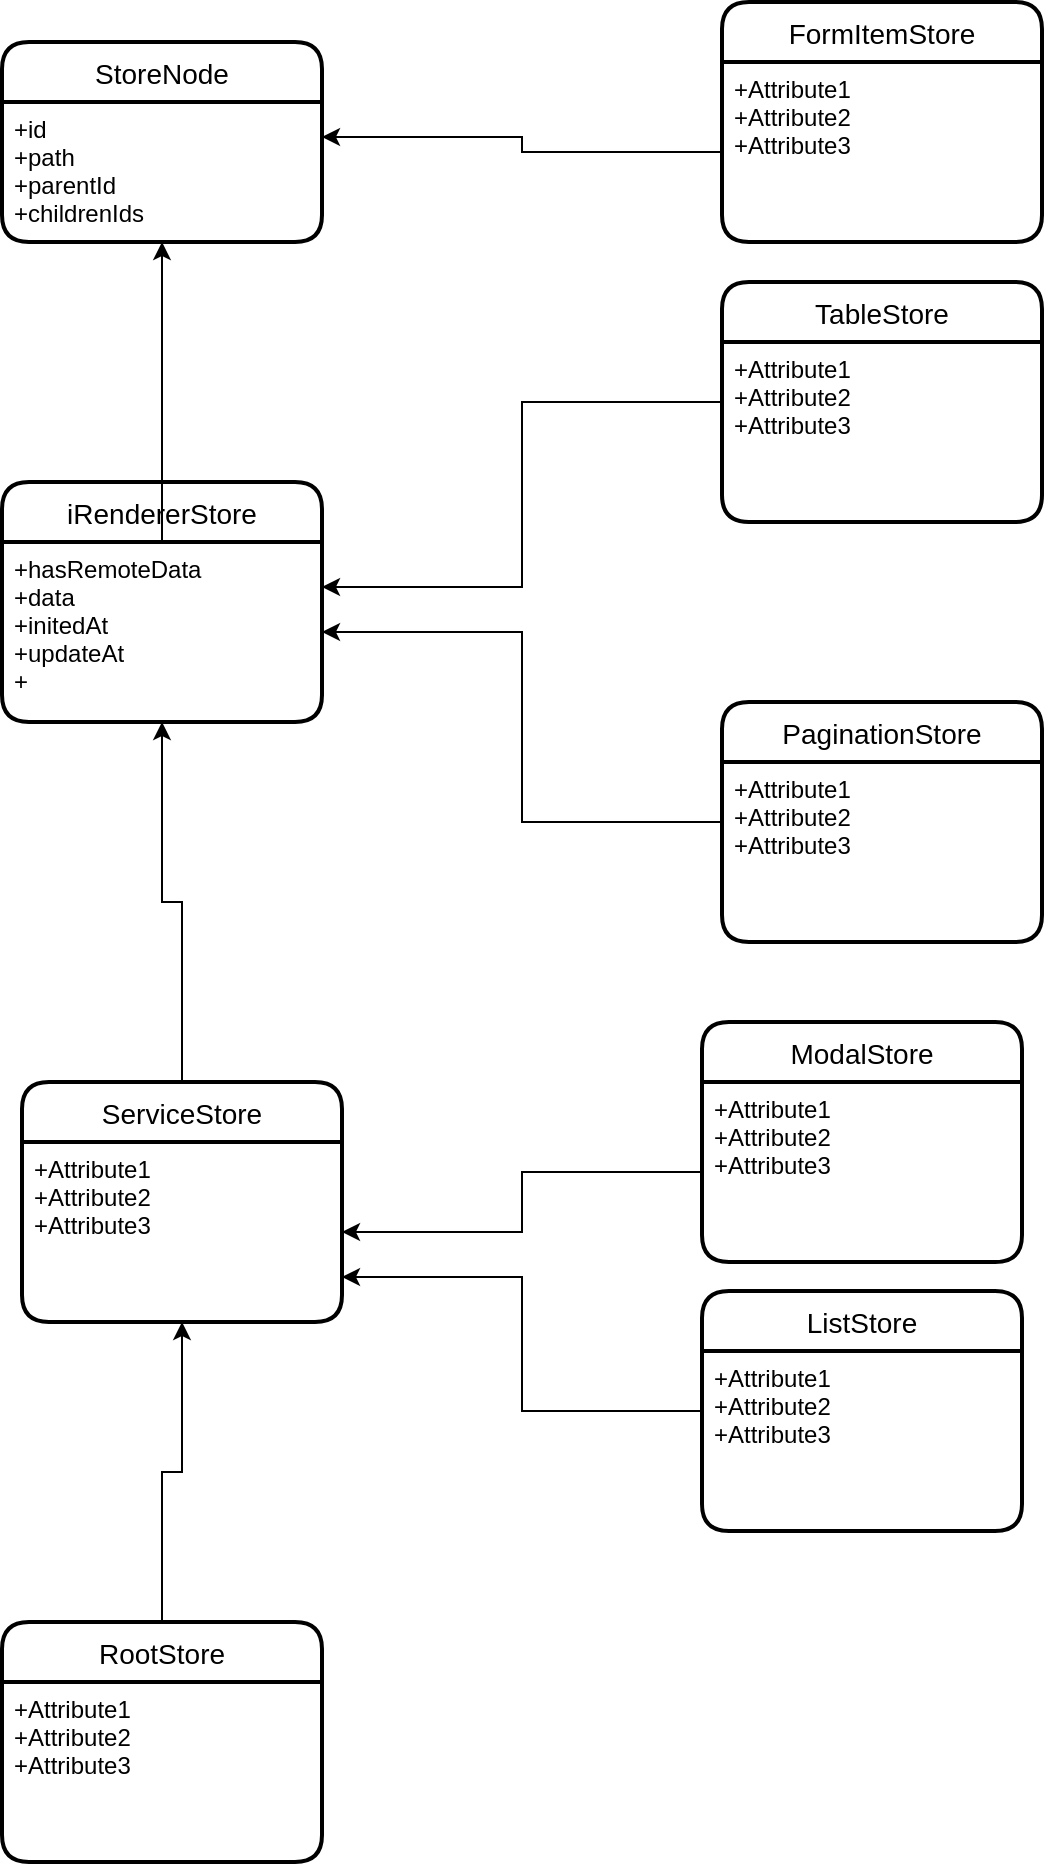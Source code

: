 <mxfile version="14.8.2" type="github">
  <diagram id="obgGVPXsm22ozdmGhFrW" name="Page-1">
    <mxGraphModel dx="1422" dy="1963" grid="1" gridSize="10" guides="1" tooltips="1" connect="1" arrows="1" fold="1" page="1" pageScale="1" pageWidth="827" pageHeight="1169" math="0" shadow="0">
      <root>
        <mxCell id="0" />
        <mxCell id="1" parent="0" />
        <mxCell id="2ziKievKxFcIbridoAFm-7" value="StoreNode" style="swimlane;childLayout=stackLayout;horizontal=1;startSize=30;horizontalStack=0;rounded=1;fontSize=14;fontStyle=0;strokeWidth=2;resizeParent=0;resizeLast=1;shadow=0;dashed=0;align=center;" vertex="1" parent="1">
          <mxGeometry x="100" y="-100" width="160" height="100" as="geometry" />
        </mxCell>
        <mxCell id="2ziKievKxFcIbridoAFm-8" value="+id&#xa;+path&#xa;+parentId&#xa;+childrenIds" style="align=left;strokeColor=none;fillColor=none;spacingLeft=4;fontSize=12;verticalAlign=top;resizable=0;rotatable=0;part=1;" vertex="1" parent="2ziKievKxFcIbridoAFm-7">
          <mxGeometry y="30" width="160" height="70" as="geometry" />
        </mxCell>
        <mxCell id="2ziKievKxFcIbridoAFm-9" value="iRendererStore" style="swimlane;childLayout=stackLayout;horizontal=1;startSize=30;horizontalStack=0;rounded=1;fontSize=14;fontStyle=0;strokeWidth=2;resizeParent=0;resizeLast=1;shadow=0;dashed=0;align=center;" vertex="1" parent="1">
          <mxGeometry x="100" y="120" width="160" height="120" as="geometry" />
        </mxCell>
        <mxCell id="2ziKievKxFcIbridoAFm-10" value="+hasRemoteData&#xa;+data&#xa;+initedAt&#xa;+updateAt&#xa;+" style="align=left;strokeColor=none;fillColor=none;spacingLeft=4;fontSize=12;verticalAlign=top;resizable=0;rotatable=0;part=1;" vertex="1" parent="2ziKievKxFcIbridoAFm-9">
          <mxGeometry y="30" width="160" height="90" as="geometry" />
        </mxCell>
        <mxCell id="2ziKievKxFcIbridoAFm-11" value="" style="edgeStyle=orthogonalEdgeStyle;rounded=0;orthogonalLoop=1;jettySize=auto;html=1;" edge="1" parent="1" source="2ziKievKxFcIbridoAFm-10" target="2ziKievKxFcIbridoAFm-8">
          <mxGeometry relative="1" as="geometry" />
        </mxCell>
        <mxCell id="2ziKievKxFcIbridoAFm-14" style="edgeStyle=orthogonalEdgeStyle;rounded=0;orthogonalLoop=1;jettySize=auto;html=1;entryX=0.5;entryY=1;entryDx=0;entryDy=0;" edge="1" parent="1" source="2ziKievKxFcIbridoAFm-12" target="2ziKievKxFcIbridoAFm-10">
          <mxGeometry relative="1" as="geometry" />
        </mxCell>
        <mxCell id="2ziKievKxFcIbridoAFm-12" value="ServiceStore" style="swimlane;childLayout=stackLayout;horizontal=1;startSize=30;horizontalStack=0;rounded=1;fontSize=14;fontStyle=0;strokeWidth=2;resizeParent=0;resizeLast=1;shadow=0;dashed=0;align=center;" vertex="1" parent="1">
          <mxGeometry x="110" y="420" width="160" height="120" as="geometry" />
        </mxCell>
        <mxCell id="2ziKievKxFcIbridoAFm-13" value="+Attribute1&#xa;+Attribute2&#xa;+Attribute3" style="align=left;strokeColor=none;fillColor=none;spacingLeft=4;fontSize=12;verticalAlign=top;resizable=0;rotatable=0;part=1;" vertex="1" parent="2ziKievKxFcIbridoAFm-12">
          <mxGeometry y="30" width="160" height="90" as="geometry" />
        </mxCell>
        <mxCell id="2ziKievKxFcIbridoAFm-17" style="edgeStyle=orthogonalEdgeStyle;rounded=0;orthogonalLoop=1;jettySize=auto;html=1;exitX=0.5;exitY=0;exitDx=0;exitDy=0;entryX=0.5;entryY=1;entryDx=0;entryDy=0;" edge="1" parent="1" source="2ziKievKxFcIbridoAFm-15" target="2ziKievKxFcIbridoAFm-13">
          <mxGeometry relative="1" as="geometry" />
        </mxCell>
        <mxCell id="2ziKievKxFcIbridoAFm-15" value="RootStore" style="swimlane;childLayout=stackLayout;horizontal=1;startSize=30;horizontalStack=0;rounded=1;fontSize=14;fontStyle=0;strokeWidth=2;resizeParent=0;resizeLast=1;shadow=0;dashed=0;align=center;" vertex="1" parent="1">
          <mxGeometry x="100" y="690" width="160" height="120" as="geometry" />
        </mxCell>
        <mxCell id="2ziKievKxFcIbridoAFm-16" value="+Attribute1&#xa;+Attribute2&#xa;+Attribute3" style="align=left;strokeColor=none;fillColor=none;spacingLeft=4;fontSize=12;verticalAlign=top;resizable=0;rotatable=0;part=1;" vertex="1" parent="2ziKievKxFcIbridoAFm-15">
          <mxGeometry y="30" width="160" height="90" as="geometry" />
        </mxCell>
        <mxCell id="2ziKievKxFcIbridoAFm-20" style="edgeStyle=orthogonalEdgeStyle;rounded=0;orthogonalLoop=1;jettySize=auto;html=1;entryX=1;entryY=0.5;entryDx=0;entryDy=0;" edge="1" parent="1" source="2ziKievKxFcIbridoAFm-18" target="2ziKievKxFcIbridoAFm-10">
          <mxGeometry relative="1" as="geometry" />
        </mxCell>
        <mxCell id="2ziKievKxFcIbridoAFm-18" value="PaginationStore" style="swimlane;childLayout=stackLayout;horizontal=1;startSize=30;horizontalStack=0;rounded=1;fontSize=14;fontStyle=0;strokeWidth=2;resizeParent=0;resizeLast=1;shadow=0;dashed=0;align=center;" vertex="1" parent="1">
          <mxGeometry x="460" y="230" width="160" height="120" as="geometry" />
        </mxCell>
        <mxCell id="2ziKievKxFcIbridoAFm-19" value="+Attribute1&#xa;+Attribute2&#xa;+Attribute3" style="align=left;strokeColor=none;fillColor=none;spacingLeft=4;fontSize=12;verticalAlign=top;resizable=0;rotatable=0;part=1;" vertex="1" parent="2ziKievKxFcIbridoAFm-18">
          <mxGeometry y="30" width="160" height="90" as="geometry" />
        </mxCell>
        <mxCell id="2ziKievKxFcIbridoAFm-23" style="edgeStyle=orthogonalEdgeStyle;rounded=0;orthogonalLoop=1;jettySize=auto;html=1;entryX=1;entryY=0.25;entryDx=0;entryDy=0;" edge="1" parent="1" source="2ziKievKxFcIbridoAFm-21" target="2ziKievKxFcIbridoAFm-10">
          <mxGeometry relative="1" as="geometry">
            <mxPoint x="250" y="288" as="targetPoint" />
          </mxGeometry>
        </mxCell>
        <mxCell id="2ziKievKxFcIbridoAFm-21" value="TableStore" style="swimlane;childLayout=stackLayout;horizontal=1;startSize=30;horizontalStack=0;rounded=1;fontSize=14;fontStyle=0;strokeWidth=2;resizeParent=0;resizeLast=1;shadow=0;dashed=0;align=center;" vertex="1" parent="1">
          <mxGeometry x="460" y="20" width="160" height="120" as="geometry" />
        </mxCell>
        <mxCell id="2ziKievKxFcIbridoAFm-22" value="+Attribute1&#xa;+Attribute2&#xa;+Attribute3" style="align=left;strokeColor=none;fillColor=none;spacingLeft=4;fontSize=12;verticalAlign=top;resizable=0;rotatable=0;part=1;" vertex="1" parent="2ziKievKxFcIbridoAFm-21">
          <mxGeometry y="30" width="160" height="90" as="geometry" />
        </mxCell>
        <mxCell id="2ziKievKxFcIbridoAFm-24" value="ModalStore" style="swimlane;childLayout=stackLayout;horizontal=1;startSize=30;horizontalStack=0;rounded=1;fontSize=14;fontStyle=0;strokeWidth=2;resizeParent=0;resizeLast=1;shadow=0;dashed=0;align=center;" vertex="1" parent="1">
          <mxGeometry x="450" y="390" width="160" height="120" as="geometry" />
        </mxCell>
        <mxCell id="2ziKievKxFcIbridoAFm-25" value="+Attribute1&#xa;+Attribute2&#xa;+Attribute3" style="align=left;strokeColor=none;fillColor=none;spacingLeft=4;fontSize=12;verticalAlign=top;resizable=0;rotatable=0;part=1;" vertex="1" parent="2ziKievKxFcIbridoAFm-24">
          <mxGeometry y="30" width="160" height="90" as="geometry" />
        </mxCell>
        <mxCell id="2ziKievKxFcIbridoAFm-26" style="edgeStyle=orthogonalEdgeStyle;rounded=0;orthogonalLoop=1;jettySize=auto;html=1;" edge="1" parent="1" source="2ziKievKxFcIbridoAFm-25" target="2ziKievKxFcIbridoAFm-13">
          <mxGeometry relative="1" as="geometry" />
        </mxCell>
        <mxCell id="2ziKievKxFcIbridoAFm-29" style="edgeStyle=orthogonalEdgeStyle;rounded=0;orthogonalLoop=1;jettySize=auto;html=1;entryX=1;entryY=0.75;entryDx=0;entryDy=0;" edge="1" parent="1" source="2ziKievKxFcIbridoAFm-27" target="2ziKievKxFcIbridoAFm-13">
          <mxGeometry relative="1" as="geometry" />
        </mxCell>
        <mxCell id="2ziKievKxFcIbridoAFm-27" value="ListStore" style="swimlane;childLayout=stackLayout;horizontal=1;startSize=30;horizontalStack=0;rounded=1;fontSize=14;fontStyle=0;strokeWidth=2;resizeParent=0;resizeLast=1;shadow=0;dashed=0;align=center;" vertex="1" parent="1">
          <mxGeometry x="450" y="524.5" width="160" height="120" as="geometry" />
        </mxCell>
        <mxCell id="2ziKievKxFcIbridoAFm-28" value="+Attribute1&#xa;+Attribute2&#xa;+Attribute3" style="align=left;strokeColor=none;fillColor=none;spacingLeft=4;fontSize=12;verticalAlign=top;resizable=0;rotatable=0;part=1;" vertex="1" parent="2ziKievKxFcIbridoAFm-27">
          <mxGeometry y="30" width="160" height="90" as="geometry" />
        </mxCell>
        <mxCell id="2ziKievKxFcIbridoAFm-30" value="FormItemStore" style="swimlane;childLayout=stackLayout;horizontal=1;startSize=30;horizontalStack=0;rounded=1;fontSize=14;fontStyle=0;strokeWidth=2;resizeParent=0;resizeLast=1;shadow=0;dashed=0;align=center;" vertex="1" parent="1">
          <mxGeometry x="460" y="-120" width="160" height="120" as="geometry" />
        </mxCell>
        <mxCell id="2ziKievKxFcIbridoAFm-31" value="+Attribute1&#xa;+Attribute2&#xa;+Attribute3" style="align=left;strokeColor=none;fillColor=none;spacingLeft=4;fontSize=12;verticalAlign=top;resizable=0;rotatable=0;part=1;" vertex="1" parent="2ziKievKxFcIbridoAFm-30">
          <mxGeometry y="30" width="160" height="90" as="geometry" />
        </mxCell>
        <mxCell id="2ziKievKxFcIbridoAFm-32" style="edgeStyle=orthogonalEdgeStyle;rounded=0;orthogonalLoop=1;jettySize=auto;html=1;entryX=1;entryY=0.25;entryDx=0;entryDy=0;" edge="1" parent="1" source="2ziKievKxFcIbridoAFm-31" target="2ziKievKxFcIbridoAFm-8">
          <mxGeometry relative="1" as="geometry" />
        </mxCell>
      </root>
    </mxGraphModel>
  </diagram>
</mxfile>
